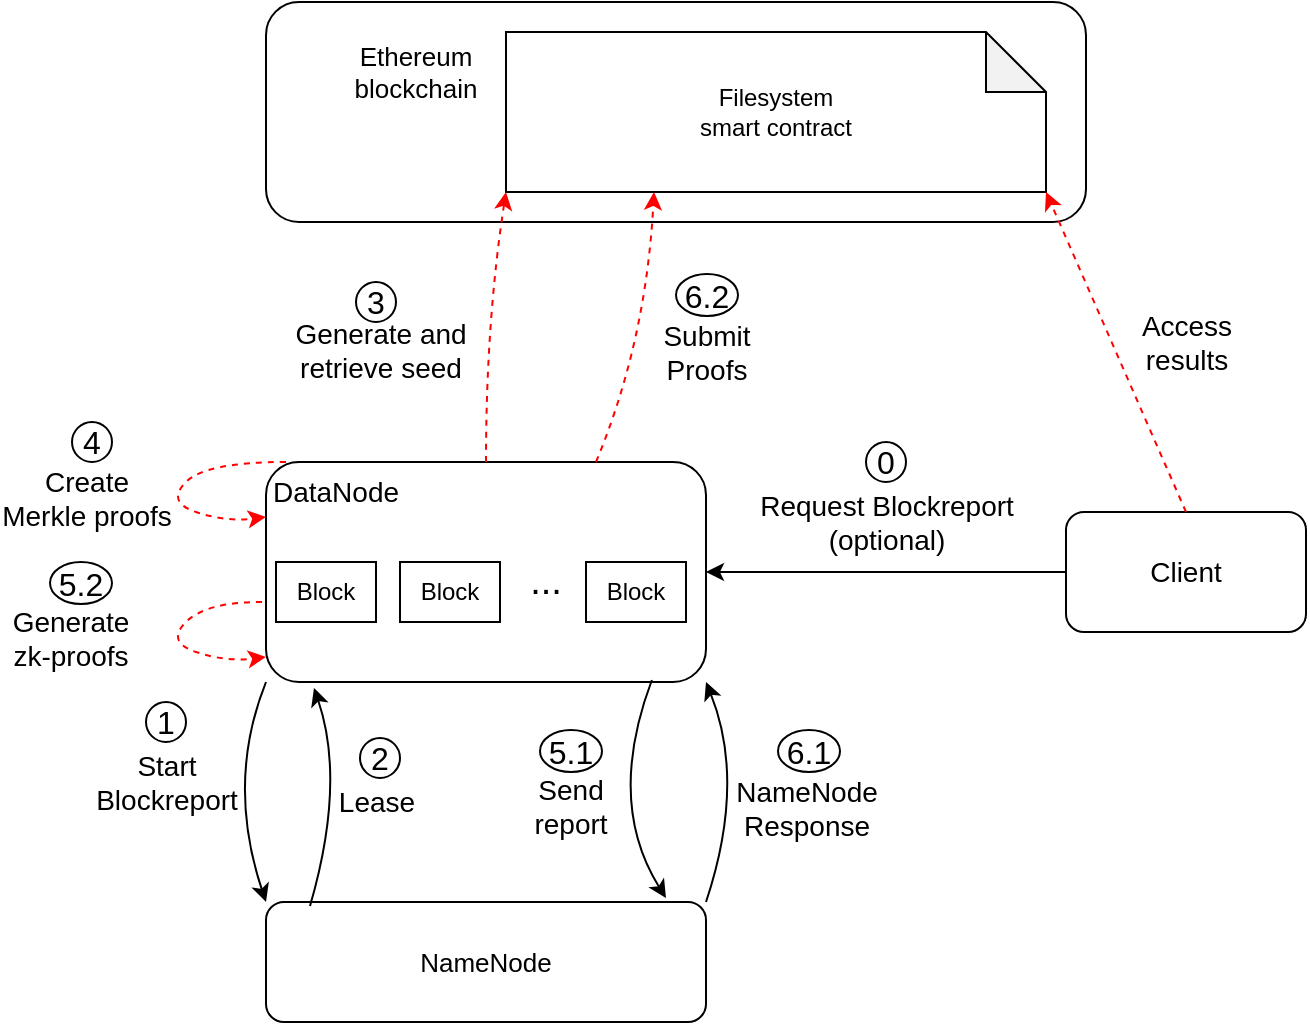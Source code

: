 <mxfile version="19.0.0" type="device"><diagram id="4Vi8vvkJIP171HFBLRth" name="Page-1"><mxGraphModel dx="1422" dy="878" grid="1" gridSize="10" guides="1" tooltips="1" connect="1" arrows="1" fold="1" page="1" pageScale="1" pageWidth="1100" pageHeight="850" math="0" shadow="0"><root><mxCell id="0"/><mxCell id="1" parent="0"/><mxCell id="EJ7eGdP2ZdA_IBu0ujA--1" value="" style="rounded=1;whiteSpace=wrap;html=1;" vertex="1" parent="1"><mxGeometry x="148" y="270" width="220" height="110" as="geometry"/></mxCell><mxCell id="EJ7eGdP2ZdA_IBu0ujA--2" value="DataNode" style="text;html=1;strokeColor=none;fillColor=none;align=center;verticalAlign=middle;whiteSpace=wrap;rounded=0;fontSize=14;" vertex="1" parent="1"><mxGeometry x="153" y="270" width="60" height="30" as="geometry"/></mxCell><mxCell id="EJ7eGdP2ZdA_IBu0ujA--3" value="Block" style="rounded=0;whiteSpace=wrap;html=1;" vertex="1" parent="1"><mxGeometry x="153" y="320" width="50" height="30" as="geometry"/></mxCell><mxCell id="EJ7eGdP2ZdA_IBu0ujA--4" value="Block" style="rounded=0;whiteSpace=wrap;html=1;" vertex="1" parent="1"><mxGeometry x="215" y="320" width="50" height="30" as="geometry"/></mxCell><mxCell id="EJ7eGdP2ZdA_IBu0ujA--5" value="Block" style="rounded=0;whiteSpace=wrap;html=1;" vertex="1" parent="1"><mxGeometry x="308" y="320" width="50" height="30" as="geometry"/></mxCell><mxCell id="EJ7eGdP2ZdA_IBu0ujA--6" value="..." style="text;html=1;strokeColor=none;fillColor=none;align=center;verticalAlign=middle;whiteSpace=wrap;rounded=0;fontSize=19;" vertex="1" parent="1"><mxGeometry x="258" y="315" width="60" height="30" as="geometry"/></mxCell><mxCell id="EJ7eGdP2ZdA_IBu0ujA--7" value="" style="rounded=1;whiteSpace=wrap;html=1;shadow=0;labelBackgroundColor=none;labelBorderColor=none;sketch=0;fontFamily=Helvetica;fontSize=13;" vertex="1" parent="1"><mxGeometry x="148" y="40" width="410" height="110" as="geometry"/></mxCell><mxCell id="EJ7eGdP2ZdA_IBu0ujA--8" value="" style="shape=image;imageAspect=0;aspect=fixed;verticalLabelPosition=bottom;verticalAlign=top;rounded=0;shadow=0;labelBackgroundColor=none;labelBorderColor=none;sketch=0;fontFamily=Helvetica;fontSize=13;fontColor=default;strokeColor=#666666;fillColor=#FF0808;gradientColor=none;html=1;image=https://avatars.githubusercontent.com/u/6250754?s=200&amp;v=4;" vertex="1" parent="1"><mxGeometry x="148" y="50" width="50" height="50" as="geometry"/></mxCell><mxCell id="EJ7eGdP2ZdA_IBu0ujA--9" value="Ethereum blockchain" style="text;html=1;strokeColor=none;fillColor=none;align=center;verticalAlign=middle;whiteSpace=wrap;rounded=0;shadow=0;labelBackgroundColor=none;labelBorderColor=none;sketch=0;fontFamily=Helvetica;fontSize=13;fontColor=default;" vertex="1" parent="1"><mxGeometry x="193" y="60" width="60" height="30" as="geometry"/></mxCell><mxCell id="EJ7eGdP2ZdA_IBu0ujA--10" value="Filesystem&lt;br&gt;smart contract" style="shape=note;whiteSpace=wrap;html=1;backgroundOutline=1;darkOpacity=0.05;" vertex="1" parent="1"><mxGeometry x="268" y="55" width="270" height="80" as="geometry"/></mxCell><mxCell id="EJ7eGdP2ZdA_IBu0ujA--13" value="NameNode" style="rounded=1;whiteSpace=wrap;html=1;shadow=0;labelBackgroundColor=none;sketch=0;fontFamily=Helvetica;fontSize=13;" vertex="1" parent="1"><mxGeometry x="148" y="490" width="220" height="60" as="geometry"/></mxCell><mxCell id="EJ7eGdP2ZdA_IBu0ujA--14" value="" style="endArrow=classic;html=1;fontSize=19;exitX=0;exitY=1;exitDx=0;exitDy=0;curved=1;entryX=0;entryY=0;entryDx=0;entryDy=0;" edge="1" parent="1" source="EJ7eGdP2ZdA_IBu0ujA--1" target="EJ7eGdP2ZdA_IBu0ujA--13"><mxGeometry width="50" height="50" relative="1" as="geometry"><mxPoint x="108" y="480" as="sourcePoint"/><mxPoint x="138" y="530" as="targetPoint"/><Array as="points"><mxPoint x="128" y="430"/></Array></mxGeometry></mxCell><mxCell id="EJ7eGdP2ZdA_IBu0ujA--15" value="Start&lt;br&gt;Blockreport" style="edgeLabel;html=1;align=center;verticalAlign=middle;resizable=0;points=[];fontSize=14;" vertex="1" connectable="0" parent="EJ7eGdP2ZdA_IBu0ujA--14"><mxGeometry x="-0.019" y="9" relative="1" as="geometry"><mxPoint x="-40" y="-1" as="offset"/></mxGeometry></mxCell><mxCell id="EJ7eGdP2ZdA_IBu0ujA--16" value="1" style="ellipse;whiteSpace=wrap;html=1;aspect=fixed;rounded=0;shadow=0;labelBackgroundColor=none;sketch=0;fontFamily=Helvetica;fontSize=16;labelBorderColor=none;fontStyle=0" vertex="1" parent="1"><mxGeometry x="88" y="390" width="20" height="20" as="geometry"/></mxCell><mxCell id="EJ7eGdP2ZdA_IBu0ujA--17" value="" style="endArrow=classic;html=1;fontSize=19;exitX=0.1;exitY=0.033;exitDx=0;exitDy=0;curved=1;exitPerimeter=0;entryX=0.109;entryY=1.027;entryDx=0;entryDy=0;entryPerimeter=0;" edge="1" parent="1" source="EJ7eGdP2ZdA_IBu0ujA--13" target="EJ7eGdP2ZdA_IBu0ujA--1"><mxGeometry width="50" height="50" relative="1" as="geometry"><mxPoint x="193" y="420" as="sourcePoint"/><mxPoint x="208" y="430" as="targetPoint"/><Array as="points"><mxPoint x="188" y="430"/></Array></mxGeometry></mxCell><mxCell id="EJ7eGdP2ZdA_IBu0ujA--18" value="Lease" style="edgeLabel;html=1;align=center;verticalAlign=middle;resizable=0;points=[];fontSize=14;" vertex="1" connectable="0" parent="EJ7eGdP2ZdA_IBu0ujA--17"><mxGeometry x="-0.019" y="9" relative="1" as="geometry"><mxPoint x="26" y="4" as="offset"/></mxGeometry></mxCell><mxCell id="EJ7eGdP2ZdA_IBu0ujA--19" value="2" style="ellipse;whiteSpace=wrap;html=1;aspect=fixed;rounded=0;shadow=0;labelBackgroundColor=none;sketch=0;fontFamily=Helvetica;fontSize=16;labelBorderColor=none;fontStyle=0" vertex="1" parent="1"><mxGeometry x="195" y="408" width="20" height="20" as="geometry"/></mxCell><mxCell id="EJ7eGdP2ZdA_IBu0ujA--20" value="" style="endArrow=classic;html=1;fontSize=19;exitX=0.877;exitY=0.991;exitDx=0;exitDy=0;curved=1;entryX=0.909;entryY=-0.033;entryDx=0;entryDy=0;exitPerimeter=0;entryPerimeter=0;" edge="1" parent="1" source="EJ7eGdP2ZdA_IBu0ujA--1" target="EJ7eGdP2ZdA_IBu0ujA--13"><mxGeometry width="50" height="50" relative="1" as="geometry"><mxPoint x="412.92" y="390" as="sourcePoint"/><mxPoint x="412.92" y="497" as="targetPoint"/><Array as="points"><mxPoint x="318" y="440"/></Array></mxGeometry></mxCell><mxCell id="EJ7eGdP2ZdA_IBu0ujA--21" value="Send&lt;br&gt;report" style="edgeLabel;html=1;align=center;verticalAlign=middle;resizable=0;points=[];fontSize=14;" vertex="1" connectable="0" parent="EJ7eGdP2ZdA_IBu0ujA--20"><mxGeometry x="-0.019" y="9" relative="1" as="geometry"><mxPoint x="-29" y="4" as="offset"/></mxGeometry></mxCell><mxCell id="EJ7eGdP2ZdA_IBu0ujA--22" value="5.1" style="ellipse;whiteSpace=wrap;html=1;rounded=0;shadow=0;labelBackgroundColor=none;sketch=0;fontFamily=Helvetica;fontSize=16;labelBorderColor=none;fontStyle=0" vertex="1" parent="1"><mxGeometry x="285" y="404" width="31" height="21" as="geometry"/></mxCell><mxCell id="EJ7eGdP2ZdA_IBu0ujA--23" value="" style="endArrow=none;html=1;fontSize=19;exitX=1;exitY=1;exitDx=0;exitDy=0;curved=1;entryX=1;entryY=0;entryDx=0;entryDy=0;endFill=0;startArrow=classic;startFill=1;" edge="1" parent="1" source="EJ7eGdP2ZdA_IBu0ujA--1" target="EJ7eGdP2ZdA_IBu0ujA--13"><mxGeometry width="50" height="50" relative="1" as="geometry"><mxPoint x="350.94" y="389.01" as="sourcePoint"/><mxPoint x="357.98" y="498.02" as="targetPoint"/><Array as="points"><mxPoint x="388" y="430"/></Array></mxGeometry></mxCell><mxCell id="EJ7eGdP2ZdA_IBu0ujA--24" value="NameNode&lt;br&gt;Response" style="edgeLabel;html=1;align=center;verticalAlign=middle;resizable=0;points=[];fontSize=14;" vertex="1" connectable="0" parent="EJ7eGdP2ZdA_IBu0ujA--23"><mxGeometry x="-0.019" y="9" relative="1" as="geometry"><mxPoint x="22" y="6" as="offset"/></mxGeometry></mxCell><mxCell id="EJ7eGdP2ZdA_IBu0ujA--26" value="" style="endArrow=classic;html=1;fontSize=14;curved=1;entryX=0;entryY=0.25;entryDx=0;entryDy=0;exitX=0.083;exitY=0;exitDx=0;exitDy=0;dashed=1;strokeColor=#FF0000;exitPerimeter=0;" edge="1" parent="1" source="EJ7eGdP2ZdA_IBu0ujA--2" target="EJ7eGdP2ZdA_IBu0ujA--1"><mxGeometry width="50" height="50" relative="1" as="geometry"><mxPoint x="78" y="300" as="sourcePoint"/><mxPoint x="158" y="190" as="targetPoint"/><Array as="points"><mxPoint x="118" y="270"/><mxPoint x="98" y="290"/><mxPoint x="128" y="300"/></Array></mxGeometry></mxCell><mxCell id="EJ7eGdP2ZdA_IBu0ujA--29" value="Create&lt;br&gt;Merkle proofs" style="edgeLabel;html=1;align=center;verticalAlign=middle;resizable=0;points=[];fontSize=14;" vertex="1" connectable="0" parent="EJ7eGdP2ZdA_IBu0ujA--26"><mxGeometry x="-0.487" y="9" relative="1" as="geometry"><mxPoint x="-69" y="9" as="offset"/></mxGeometry></mxCell><mxCell id="EJ7eGdP2ZdA_IBu0ujA--30" value="" style="endArrow=classic;html=1;fontSize=14;curved=1;exitX=0.5;exitY=0;exitDx=0;exitDy=0;entryX=0;entryY=1;entryDx=0;entryDy=0;entryPerimeter=0;dashed=1;strokeColor=#FF0000;" edge="1" parent="1" source="EJ7eGdP2ZdA_IBu0ujA--1" target="EJ7eGdP2ZdA_IBu0ujA--10"><mxGeometry width="50" height="50" relative="1" as="geometry"><mxPoint x="368" y="250" as="sourcePoint"/><mxPoint x="418" y="200" as="targetPoint"/><Array as="points"><mxPoint x="258" y="200"/></Array></mxGeometry></mxCell><mxCell id="EJ7eGdP2ZdA_IBu0ujA--31" value="Generate and&lt;br&gt;retrieve seed" style="edgeLabel;html=1;align=center;verticalAlign=middle;resizable=0;points=[];fontSize=14;" vertex="1" connectable="0" parent="EJ7eGdP2ZdA_IBu0ujA--30"><mxGeometry x="0.121" y="-13" relative="1" as="geometry"><mxPoint x="-67" y="18" as="offset"/></mxGeometry></mxCell><mxCell id="EJ7eGdP2ZdA_IBu0ujA--32" value="3" style="ellipse;whiteSpace=wrap;html=1;aspect=fixed;rounded=0;shadow=0;labelBackgroundColor=none;sketch=0;fontFamily=Helvetica;fontSize=16;labelBorderColor=none;fontStyle=0" vertex="1" parent="1"><mxGeometry x="193" y="180" width="20" height="20" as="geometry"/></mxCell><mxCell id="EJ7eGdP2ZdA_IBu0ujA--33" value="4" style="ellipse;whiteSpace=wrap;html=1;aspect=fixed;rounded=0;shadow=0;labelBackgroundColor=none;sketch=0;fontFamily=Helvetica;fontSize=16;labelBorderColor=none;fontStyle=0" vertex="1" parent="1"><mxGeometry x="51" y="250" width="20" height="20" as="geometry"/></mxCell><mxCell id="EJ7eGdP2ZdA_IBu0ujA--34" value="6.1" style="ellipse;whiteSpace=wrap;html=1;rounded=0;shadow=0;labelBackgroundColor=none;sketch=0;fontFamily=Helvetica;fontSize=16;labelBorderColor=none;fontStyle=0" vertex="1" parent="1"><mxGeometry x="404" y="404" width="31" height="21" as="geometry"/></mxCell><mxCell id="EJ7eGdP2ZdA_IBu0ujA--35" value="" style="endArrow=classic;html=1;fontSize=14;curved=1;entryX=0;entryY=0.25;entryDx=0;entryDy=0;dashed=1;strokeColor=#FF0000;exitX=-0.009;exitY=0.636;exitDx=0;exitDy=0;exitPerimeter=0;" edge="1" parent="1" source="EJ7eGdP2ZdA_IBu0ujA--1"><mxGeometry width="50" height="50" relative="1" as="geometry"><mxPoint x="128" y="330" as="sourcePoint"/><mxPoint x="148" y="367.5" as="targetPoint"/><Array as="points"><mxPoint x="118" y="340"/><mxPoint x="98" y="360"/><mxPoint x="128" y="370"/></Array></mxGeometry></mxCell><mxCell id="EJ7eGdP2ZdA_IBu0ujA--36" value="Generate&lt;br&gt;zk-proofs" style="edgeLabel;html=1;align=center;verticalAlign=middle;resizable=0;points=[];fontSize=14;" vertex="1" connectable="0" parent="EJ7eGdP2ZdA_IBu0ujA--35"><mxGeometry x="-0.487" y="9" relative="1" as="geometry"><mxPoint x="-69" y="9" as="offset"/></mxGeometry></mxCell><mxCell id="EJ7eGdP2ZdA_IBu0ujA--40" value="5.2" style="ellipse;whiteSpace=wrap;html=1;rounded=0;shadow=0;labelBackgroundColor=none;sketch=0;fontFamily=Helvetica;fontSize=16;labelBorderColor=none;fontStyle=0" vertex="1" parent="1"><mxGeometry x="40" y="320" width="31" height="21" as="geometry"/></mxCell><mxCell id="EJ7eGdP2ZdA_IBu0ujA--41" value="" style="endArrow=classic;html=1;fontSize=14;curved=1;exitX=0.75;exitY=0;exitDx=0;exitDy=0;entryX=0.274;entryY=1;entryDx=0;entryDy=0;entryPerimeter=0;dashed=1;strokeColor=#FF0000;" edge="1" parent="1" source="EJ7eGdP2ZdA_IBu0ujA--1" target="EJ7eGdP2ZdA_IBu0ujA--10"><mxGeometry width="50" height="50" relative="1" as="geometry"><mxPoint x="435" y="320" as="sourcePoint"/><mxPoint x="445" y="185" as="targetPoint"/><Array as="points"><mxPoint x="338" y="210"/></Array></mxGeometry></mxCell><mxCell id="EJ7eGdP2ZdA_IBu0ujA--42" value="Submit&lt;br&gt;Proofs" style="edgeLabel;html=1;align=center;verticalAlign=middle;resizable=0;points=[];fontSize=14;" vertex="1" connectable="0" parent="EJ7eGdP2ZdA_IBu0ujA--41"><mxGeometry x="0.121" y="-13" relative="1" as="geometry"><mxPoint x="16" y="18" as="offset"/></mxGeometry></mxCell><mxCell id="EJ7eGdP2ZdA_IBu0ujA--43" value="6.2" style="ellipse;whiteSpace=wrap;html=1;rounded=0;shadow=0;labelBackgroundColor=none;sketch=0;fontFamily=Helvetica;fontSize=16;labelBorderColor=none;fontStyle=0" vertex="1" parent="1"><mxGeometry x="353" y="176" width="31" height="21" as="geometry"/></mxCell><mxCell id="EJ7eGdP2ZdA_IBu0ujA--44" value="Client" style="rounded=1;whiteSpace=wrap;html=1;fontSize=14;strokeColor=default;" vertex="1" parent="1"><mxGeometry x="548" y="295" width="120" height="60" as="geometry"/></mxCell><mxCell id="EJ7eGdP2ZdA_IBu0ujA--45" value="" style="endArrow=classic;html=1;fontSize=14;strokeColor=#000000;exitX=0;exitY=0.5;exitDx=0;exitDy=0;entryX=1;entryY=0.5;entryDx=0;entryDy=0;rounded=0;" edge="1" parent="1" source="EJ7eGdP2ZdA_IBu0ujA--44" target="EJ7eGdP2ZdA_IBu0ujA--1"><mxGeometry width="50" height="50" relative="1" as="geometry"><mxPoint x="438" y="350" as="sourcePoint"/><mxPoint x="488" y="300" as="targetPoint"/></mxGeometry></mxCell><mxCell id="EJ7eGdP2ZdA_IBu0ujA--46" value="Request Blockreport&lt;br&gt;(optional)" style="edgeLabel;html=1;align=center;verticalAlign=middle;resizable=0;points=[];fontSize=14;" vertex="1" connectable="0" parent="EJ7eGdP2ZdA_IBu0ujA--45"><mxGeometry x="-0.3" y="1" relative="1" as="geometry"><mxPoint x="-27" y="-26" as="offset"/></mxGeometry></mxCell><mxCell id="EJ7eGdP2ZdA_IBu0ujA--47" value="0" style="ellipse;whiteSpace=wrap;html=1;aspect=fixed;rounded=0;shadow=0;labelBackgroundColor=none;sketch=0;fontFamily=Helvetica;fontSize=16;labelBorderColor=none;fontStyle=0" vertex="1" parent="1"><mxGeometry x="448" y="260" width="20" height="20" as="geometry"/></mxCell><mxCell id="EJ7eGdP2ZdA_IBu0ujA--48" value="" style="endArrow=classic;html=1;rounded=0;fontSize=14;strokeColor=#FF0000;exitX=0.5;exitY=0;exitDx=0;exitDy=0;entryX=1;entryY=1;entryDx=0;entryDy=0;entryPerimeter=0;dashed=1;" edge="1" parent="1" source="EJ7eGdP2ZdA_IBu0ujA--44" target="EJ7eGdP2ZdA_IBu0ujA--10"><mxGeometry width="50" height="50" relative="1" as="geometry"><mxPoint x="608" y="250" as="sourcePoint"/><mxPoint x="658" y="200" as="targetPoint"/></mxGeometry></mxCell><mxCell id="EJ7eGdP2ZdA_IBu0ujA--49" value="Access&lt;br&gt;results" style="edgeLabel;html=1;align=center;verticalAlign=middle;resizable=0;points=[];fontSize=14;" vertex="1" connectable="0" parent="EJ7eGdP2ZdA_IBu0ujA--48"><mxGeometry x="0.14" y="-2" relative="1" as="geometry"><mxPoint x="38" y="7" as="offset"/></mxGeometry></mxCell></root></mxGraphModel></diagram></mxfile>